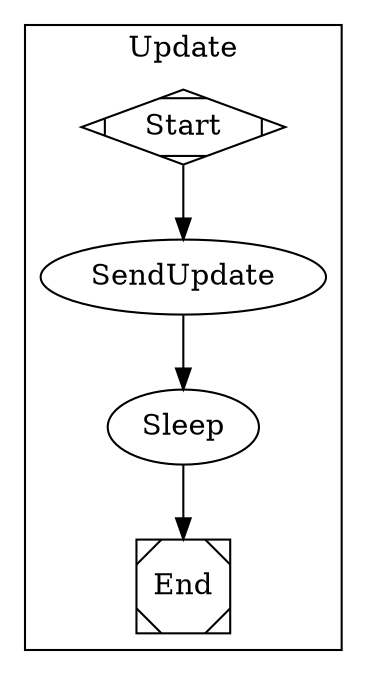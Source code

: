digraph uicomsend {
  compound=true;
  subgraph cluster1 {
    label="Update";
    Start -> SendUpdate -> Sleep  -> End; 
    Start [shape=Mdiamond];
    End [shape=Msquare];
  }
}
